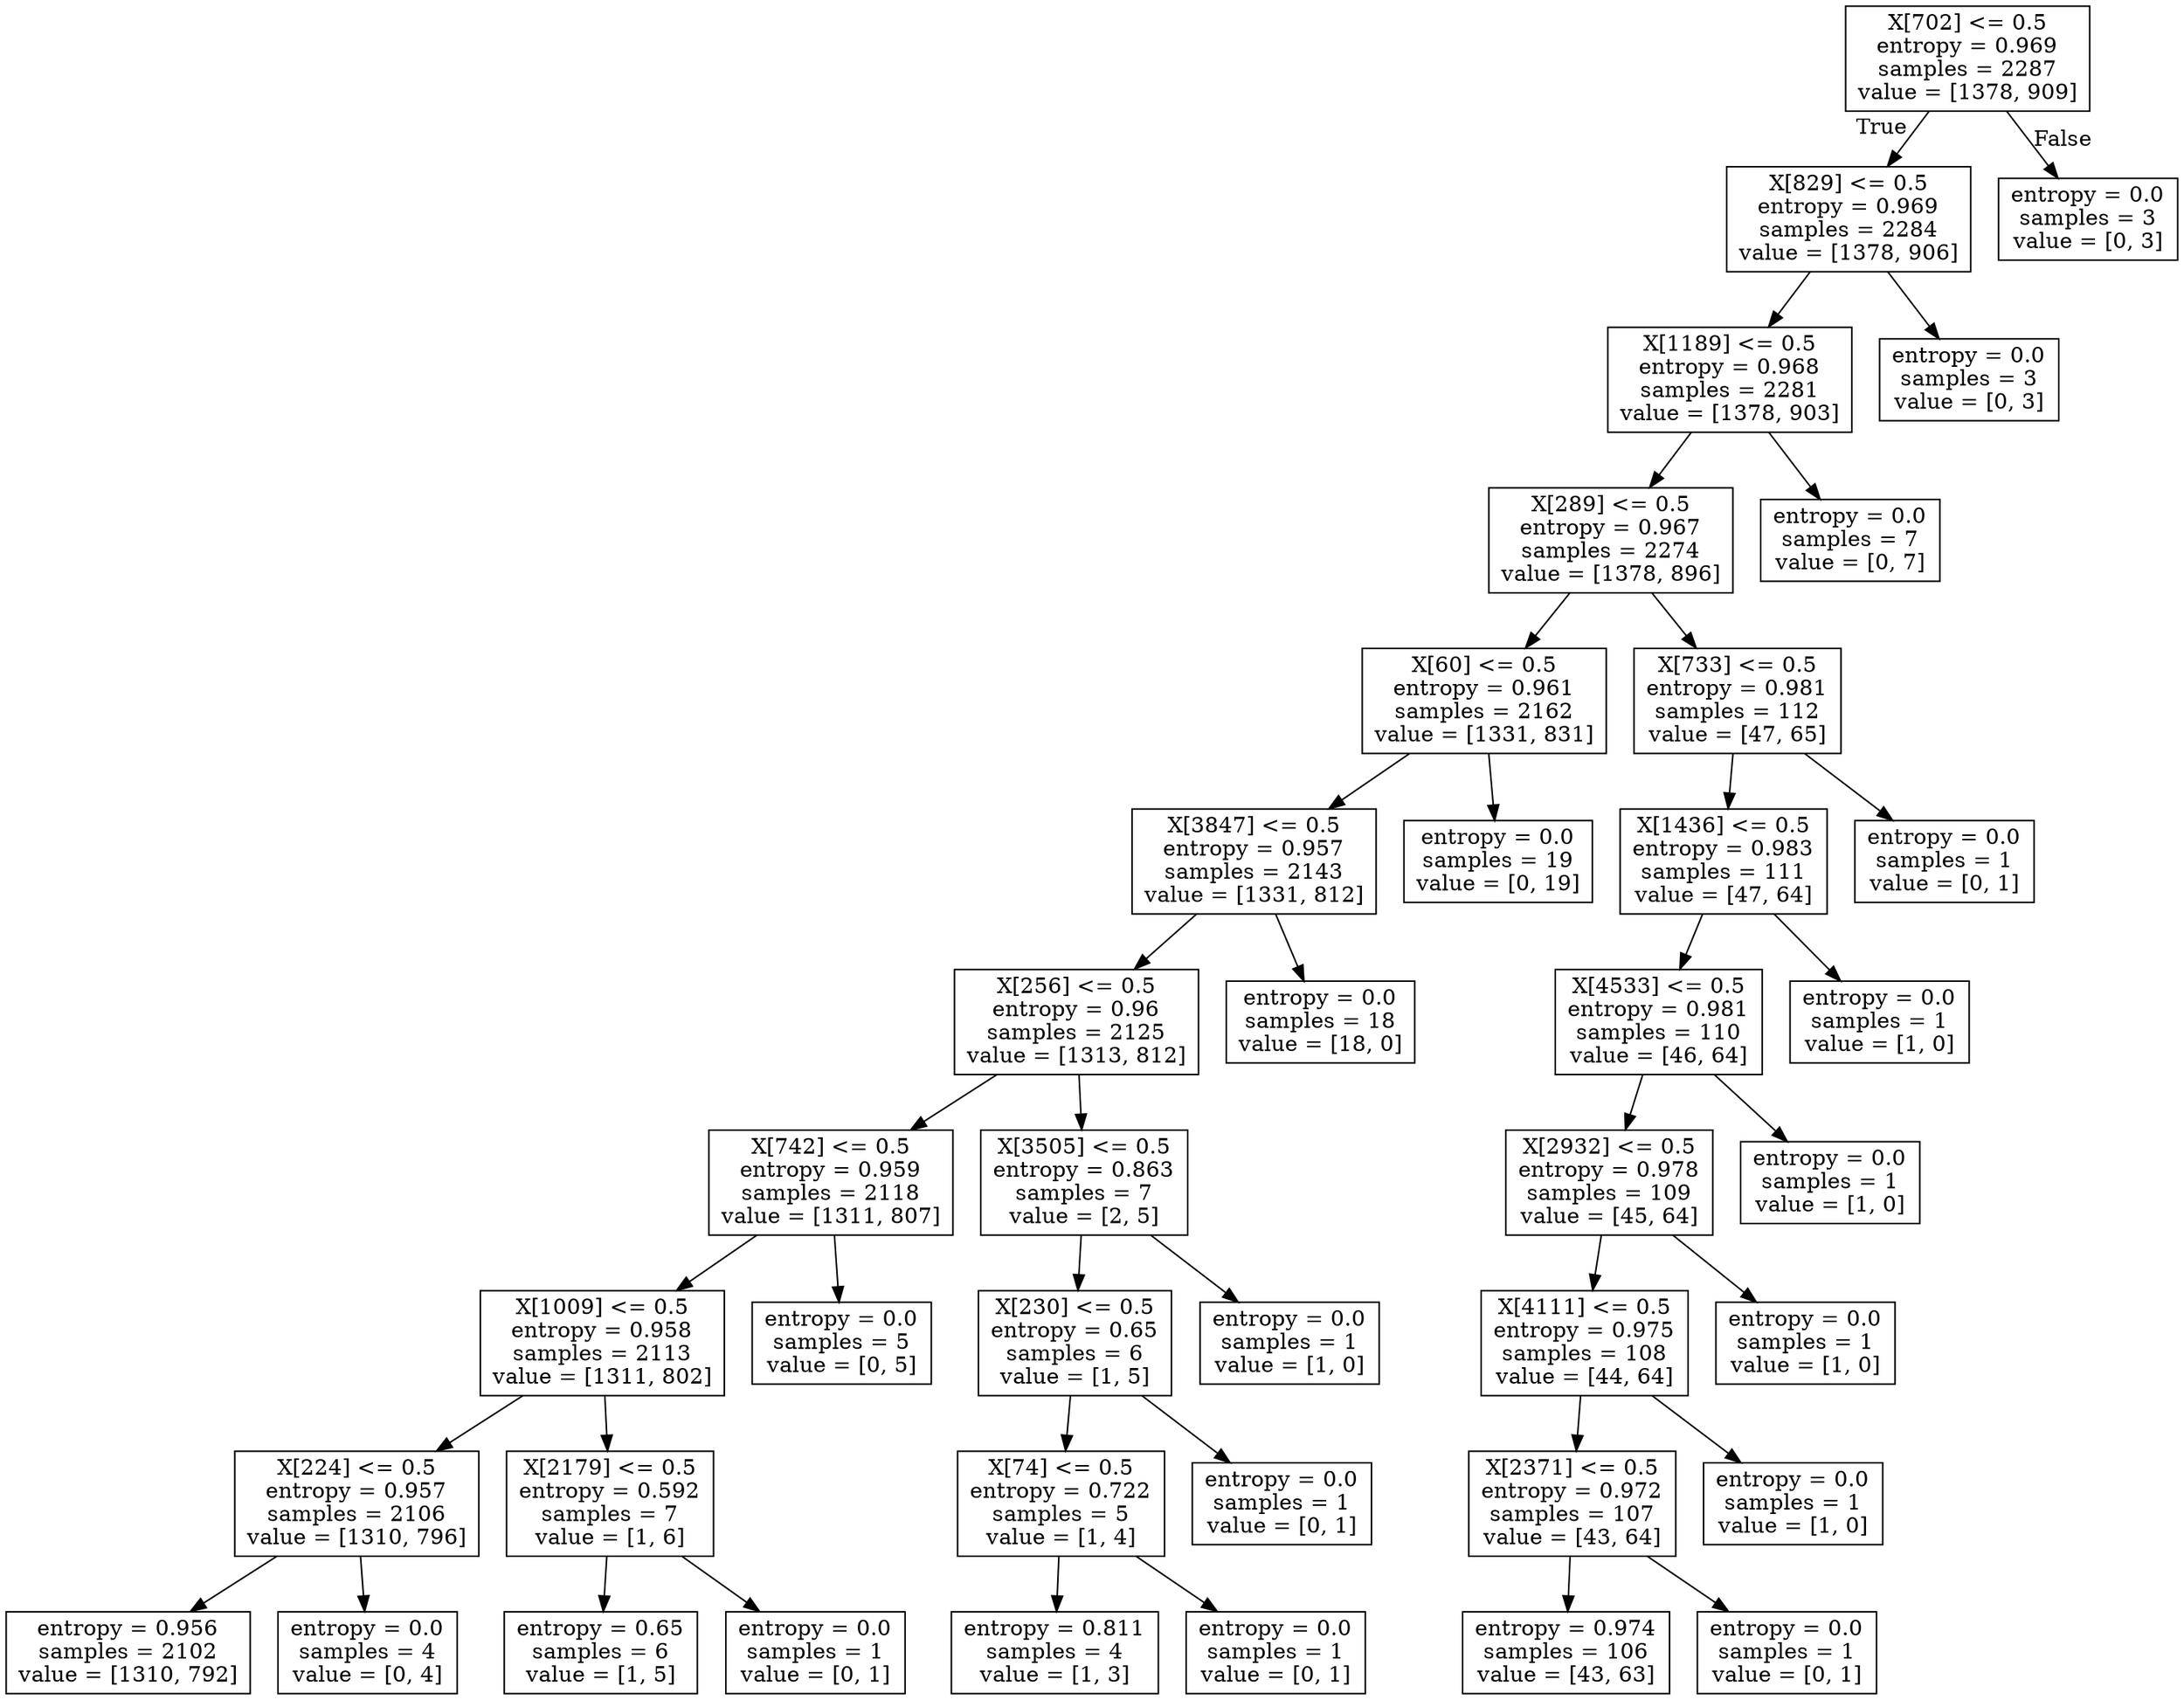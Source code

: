digraph Tree {
node [shape=box] ;
0 [label="X[702] <= 0.5\nentropy = 0.969\nsamples = 2287\nvalue = [1378, 909]"] ;
1 [label="X[829] <= 0.5\nentropy = 0.969\nsamples = 2284\nvalue = [1378, 906]"] ;
0 -> 1 [labeldistance=2.5, labelangle=45, headlabel="True"] ;
2 [label="X[1189] <= 0.5\nentropy = 0.968\nsamples = 2281\nvalue = [1378, 903]"] ;
1 -> 2 ;
3 [label="X[289] <= 0.5\nentropy = 0.967\nsamples = 2274\nvalue = [1378, 896]"] ;
2 -> 3 ;
4 [label="X[60] <= 0.5\nentropy = 0.961\nsamples = 2162\nvalue = [1331, 831]"] ;
3 -> 4 ;
5 [label="X[3847] <= 0.5\nentropy = 0.957\nsamples = 2143\nvalue = [1331, 812]"] ;
4 -> 5 ;
6 [label="X[256] <= 0.5\nentropy = 0.96\nsamples = 2125\nvalue = [1313, 812]"] ;
5 -> 6 ;
7 [label="X[742] <= 0.5\nentropy = 0.959\nsamples = 2118\nvalue = [1311, 807]"] ;
6 -> 7 ;
8 [label="X[1009] <= 0.5\nentropy = 0.958\nsamples = 2113\nvalue = [1311, 802]"] ;
7 -> 8 ;
9 [label="X[224] <= 0.5\nentropy = 0.957\nsamples = 2106\nvalue = [1310, 796]"] ;
8 -> 9 ;
10 [label="entropy = 0.956\nsamples = 2102\nvalue = [1310, 792]"] ;
9 -> 10 ;
11 [label="entropy = 0.0\nsamples = 4\nvalue = [0, 4]"] ;
9 -> 11 ;
12 [label="X[2179] <= 0.5\nentropy = 0.592\nsamples = 7\nvalue = [1, 6]"] ;
8 -> 12 ;
13 [label="entropy = 0.65\nsamples = 6\nvalue = [1, 5]"] ;
12 -> 13 ;
14 [label="entropy = 0.0\nsamples = 1\nvalue = [0, 1]"] ;
12 -> 14 ;
15 [label="entropy = 0.0\nsamples = 5\nvalue = [0, 5]"] ;
7 -> 15 ;
16 [label="X[3505] <= 0.5\nentropy = 0.863\nsamples = 7\nvalue = [2, 5]"] ;
6 -> 16 ;
17 [label="X[230] <= 0.5\nentropy = 0.65\nsamples = 6\nvalue = [1, 5]"] ;
16 -> 17 ;
18 [label="X[74] <= 0.5\nentropy = 0.722\nsamples = 5\nvalue = [1, 4]"] ;
17 -> 18 ;
19 [label="entropy = 0.811\nsamples = 4\nvalue = [1, 3]"] ;
18 -> 19 ;
20 [label="entropy = 0.0\nsamples = 1\nvalue = [0, 1]"] ;
18 -> 20 ;
21 [label="entropy = 0.0\nsamples = 1\nvalue = [0, 1]"] ;
17 -> 21 ;
22 [label="entropy = 0.0\nsamples = 1\nvalue = [1, 0]"] ;
16 -> 22 ;
23 [label="entropy = 0.0\nsamples = 18\nvalue = [18, 0]"] ;
5 -> 23 ;
24 [label="entropy = 0.0\nsamples = 19\nvalue = [0, 19]"] ;
4 -> 24 ;
25 [label="X[733] <= 0.5\nentropy = 0.981\nsamples = 112\nvalue = [47, 65]"] ;
3 -> 25 ;
26 [label="X[1436] <= 0.5\nentropy = 0.983\nsamples = 111\nvalue = [47, 64]"] ;
25 -> 26 ;
27 [label="X[4533] <= 0.5\nentropy = 0.981\nsamples = 110\nvalue = [46, 64]"] ;
26 -> 27 ;
28 [label="X[2932] <= 0.5\nentropy = 0.978\nsamples = 109\nvalue = [45, 64]"] ;
27 -> 28 ;
29 [label="X[4111] <= 0.5\nentropy = 0.975\nsamples = 108\nvalue = [44, 64]"] ;
28 -> 29 ;
30 [label="X[2371] <= 0.5\nentropy = 0.972\nsamples = 107\nvalue = [43, 64]"] ;
29 -> 30 ;
31 [label="entropy = 0.974\nsamples = 106\nvalue = [43, 63]"] ;
30 -> 31 ;
32 [label="entropy = 0.0\nsamples = 1\nvalue = [0, 1]"] ;
30 -> 32 ;
33 [label="entropy = 0.0\nsamples = 1\nvalue = [1, 0]"] ;
29 -> 33 ;
34 [label="entropy = 0.0\nsamples = 1\nvalue = [1, 0]"] ;
28 -> 34 ;
35 [label="entropy = 0.0\nsamples = 1\nvalue = [1, 0]"] ;
27 -> 35 ;
36 [label="entropy = 0.0\nsamples = 1\nvalue = [1, 0]"] ;
26 -> 36 ;
37 [label="entropy = 0.0\nsamples = 1\nvalue = [0, 1]"] ;
25 -> 37 ;
38 [label="entropy = 0.0\nsamples = 7\nvalue = [0, 7]"] ;
2 -> 38 ;
39 [label="entropy = 0.0\nsamples = 3\nvalue = [0, 3]"] ;
1 -> 39 ;
40 [label="entropy = 0.0\nsamples = 3\nvalue = [0, 3]"] ;
0 -> 40 [labeldistance=2.5, labelangle=-45, headlabel="False"] ;
}